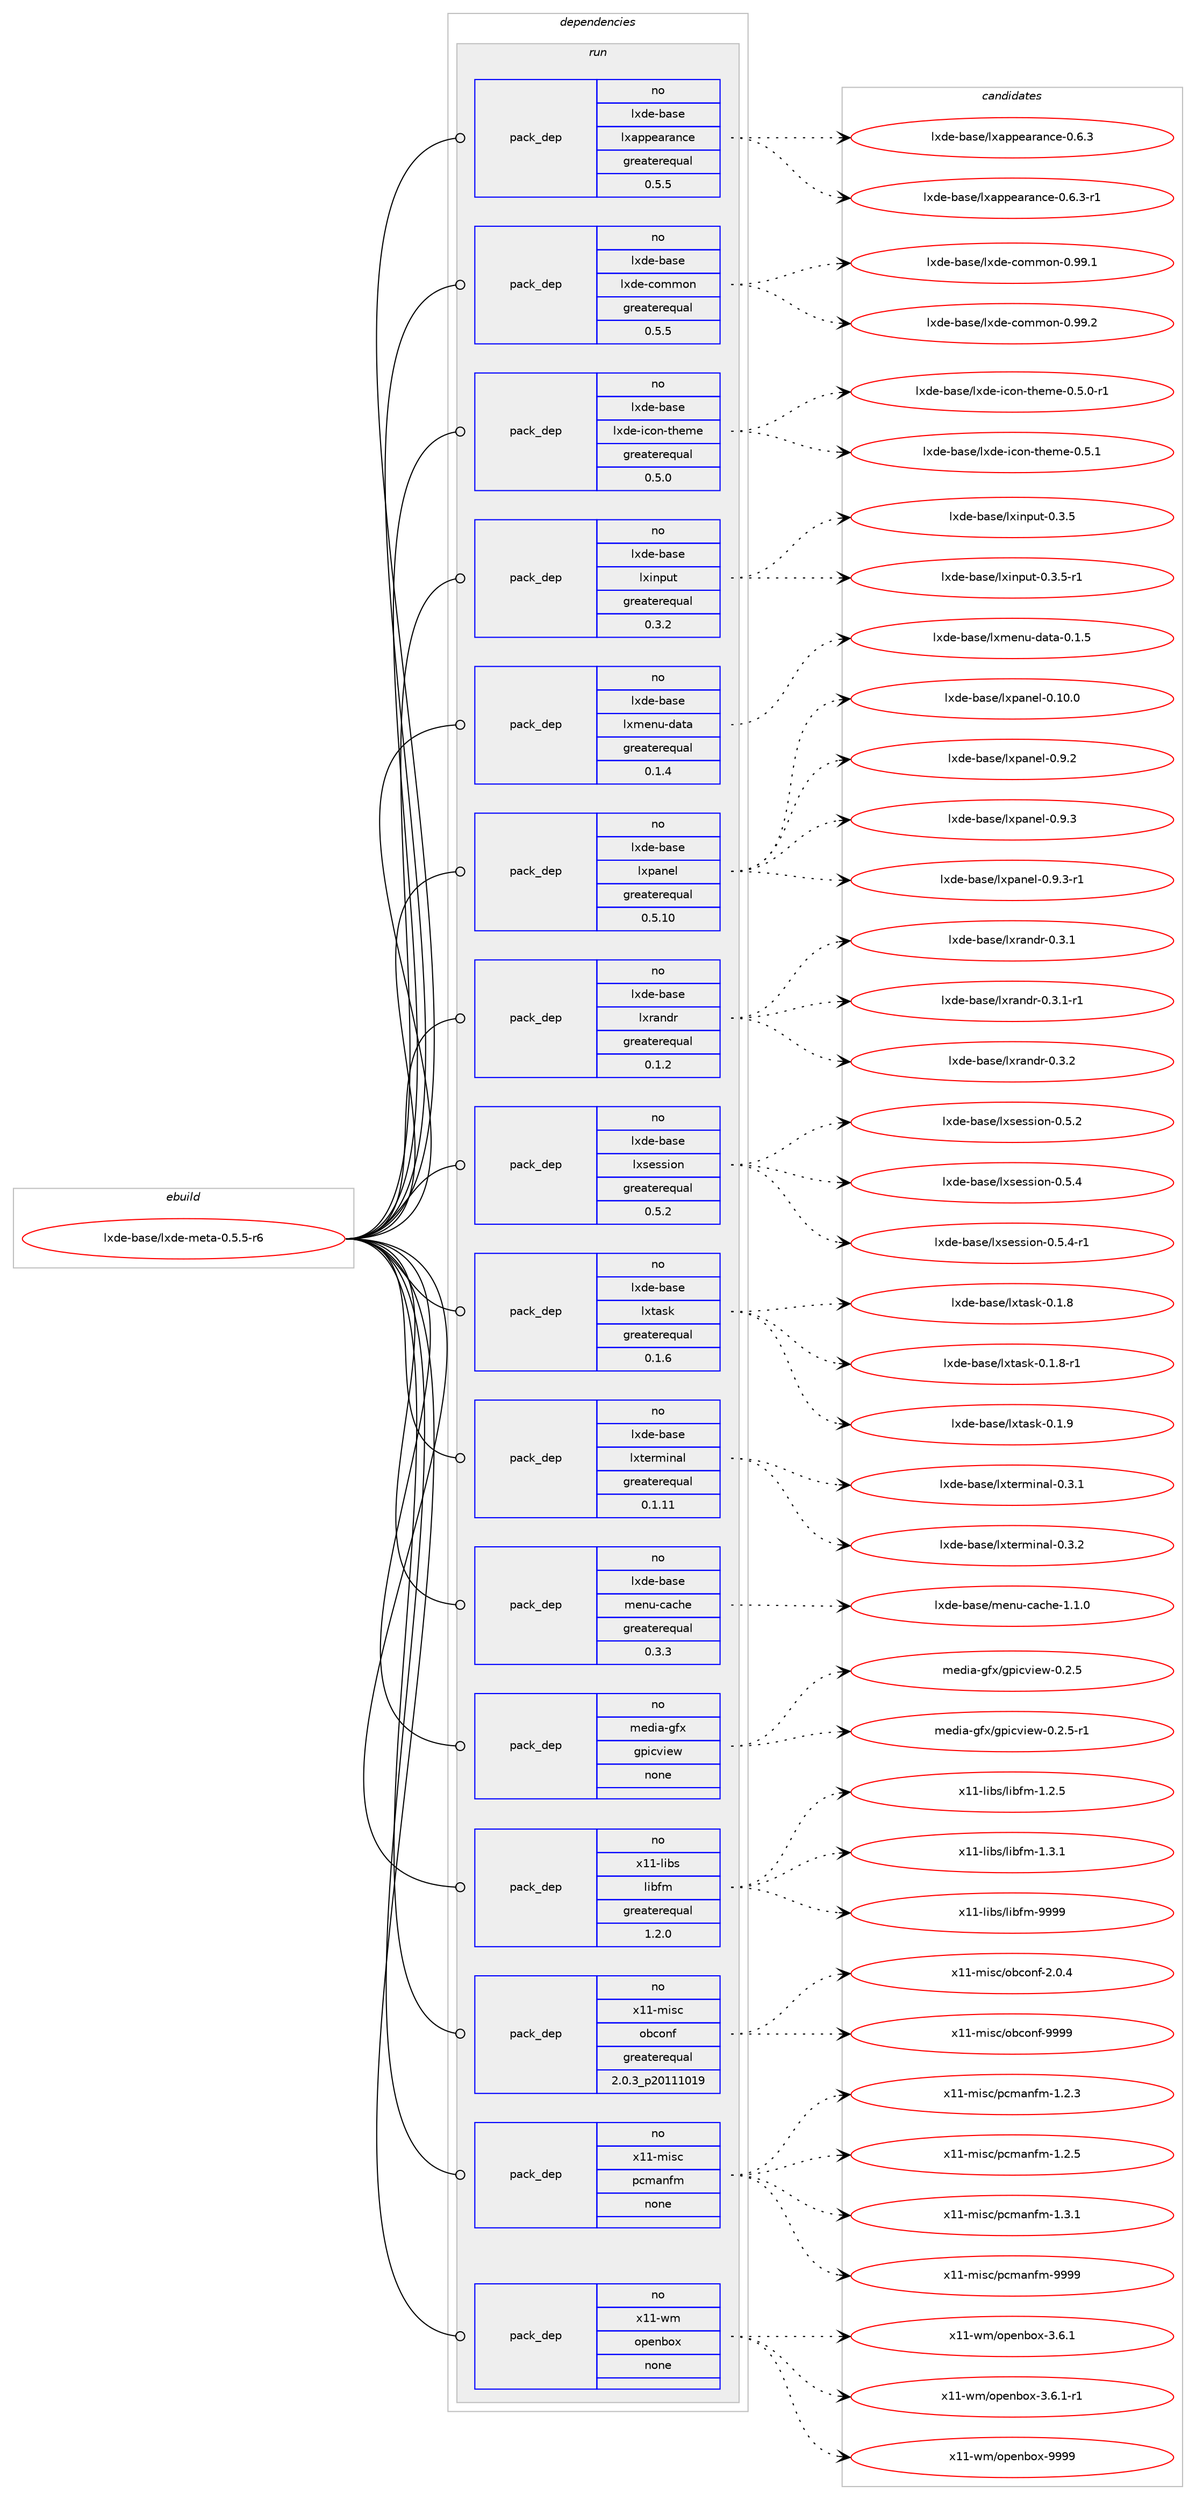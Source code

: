 digraph prolog {

# *************
# Graph options
# *************

newrank=true;
concentrate=true;
compound=true;
graph [rankdir=LR,fontname=Helvetica,fontsize=10,ranksep=1.5];#, ranksep=2.5, nodesep=0.2];
edge  [arrowhead=vee];
node  [fontname=Helvetica,fontsize=10];

# **********
# The ebuild
# **********

subgraph cluster_leftcol {
color=gray;
rank=same;
label=<<i>ebuild</i>>;
id [label="lxde-base/lxde-meta-0.5.5-r6", color=red, width=4, href="../lxde-base/lxde-meta-0.5.5-r6.svg"];
}

# ****************
# The dependencies
# ****************

subgraph cluster_midcol {
color=gray;
label=<<i>dependencies</i>>;
subgraph cluster_compile {
fillcolor="#eeeeee";
style=filled;
label=<<i>compile</i>>;
}
subgraph cluster_compileandrun {
fillcolor="#eeeeee";
style=filled;
label=<<i>compile and run</i>>;
}
subgraph cluster_run {
fillcolor="#eeeeee";
style=filled;
label=<<i>run</i>>;
subgraph pack568869 {
dependency769838 [label=<<TABLE BORDER="0" CELLBORDER="1" CELLSPACING="0" CELLPADDING="4" WIDTH="220"><TR><TD ROWSPAN="6" CELLPADDING="30">pack_dep</TD></TR><TR><TD WIDTH="110">no</TD></TR><TR><TD>lxde-base</TD></TR><TR><TD>lxappearance</TD></TR><TR><TD>greaterequal</TD></TR><TR><TD>0.5.5</TD></TR></TABLE>>, shape=none, color=blue];
}
id:e -> dependency769838:w [weight=20,style="solid",arrowhead="odot"];
subgraph pack568870 {
dependency769839 [label=<<TABLE BORDER="0" CELLBORDER="1" CELLSPACING="0" CELLPADDING="4" WIDTH="220"><TR><TD ROWSPAN="6" CELLPADDING="30">pack_dep</TD></TR><TR><TD WIDTH="110">no</TD></TR><TR><TD>lxde-base</TD></TR><TR><TD>lxde-common</TD></TR><TR><TD>greaterequal</TD></TR><TR><TD>0.5.5</TD></TR></TABLE>>, shape=none, color=blue];
}
id:e -> dependency769839:w [weight=20,style="solid",arrowhead="odot"];
subgraph pack568871 {
dependency769840 [label=<<TABLE BORDER="0" CELLBORDER="1" CELLSPACING="0" CELLPADDING="4" WIDTH="220"><TR><TD ROWSPAN="6" CELLPADDING="30">pack_dep</TD></TR><TR><TD WIDTH="110">no</TD></TR><TR><TD>lxde-base</TD></TR><TR><TD>lxde-icon-theme</TD></TR><TR><TD>greaterequal</TD></TR><TR><TD>0.5.0</TD></TR></TABLE>>, shape=none, color=blue];
}
id:e -> dependency769840:w [weight=20,style="solid",arrowhead="odot"];
subgraph pack568872 {
dependency769841 [label=<<TABLE BORDER="0" CELLBORDER="1" CELLSPACING="0" CELLPADDING="4" WIDTH="220"><TR><TD ROWSPAN="6" CELLPADDING="30">pack_dep</TD></TR><TR><TD WIDTH="110">no</TD></TR><TR><TD>lxde-base</TD></TR><TR><TD>lxinput</TD></TR><TR><TD>greaterequal</TD></TR><TR><TD>0.3.2</TD></TR></TABLE>>, shape=none, color=blue];
}
id:e -> dependency769841:w [weight=20,style="solid",arrowhead="odot"];
subgraph pack568873 {
dependency769842 [label=<<TABLE BORDER="0" CELLBORDER="1" CELLSPACING="0" CELLPADDING="4" WIDTH="220"><TR><TD ROWSPAN="6" CELLPADDING="30">pack_dep</TD></TR><TR><TD WIDTH="110">no</TD></TR><TR><TD>lxde-base</TD></TR><TR><TD>lxmenu-data</TD></TR><TR><TD>greaterequal</TD></TR><TR><TD>0.1.4</TD></TR></TABLE>>, shape=none, color=blue];
}
id:e -> dependency769842:w [weight=20,style="solid",arrowhead="odot"];
subgraph pack568874 {
dependency769843 [label=<<TABLE BORDER="0" CELLBORDER="1" CELLSPACING="0" CELLPADDING="4" WIDTH="220"><TR><TD ROWSPAN="6" CELLPADDING="30">pack_dep</TD></TR><TR><TD WIDTH="110">no</TD></TR><TR><TD>lxde-base</TD></TR><TR><TD>lxpanel</TD></TR><TR><TD>greaterequal</TD></TR><TR><TD>0.5.10</TD></TR></TABLE>>, shape=none, color=blue];
}
id:e -> dependency769843:w [weight=20,style="solid",arrowhead="odot"];
subgraph pack568875 {
dependency769844 [label=<<TABLE BORDER="0" CELLBORDER="1" CELLSPACING="0" CELLPADDING="4" WIDTH="220"><TR><TD ROWSPAN="6" CELLPADDING="30">pack_dep</TD></TR><TR><TD WIDTH="110">no</TD></TR><TR><TD>lxde-base</TD></TR><TR><TD>lxrandr</TD></TR><TR><TD>greaterequal</TD></TR><TR><TD>0.1.2</TD></TR></TABLE>>, shape=none, color=blue];
}
id:e -> dependency769844:w [weight=20,style="solid",arrowhead="odot"];
subgraph pack568876 {
dependency769845 [label=<<TABLE BORDER="0" CELLBORDER="1" CELLSPACING="0" CELLPADDING="4" WIDTH="220"><TR><TD ROWSPAN="6" CELLPADDING="30">pack_dep</TD></TR><TR><TD WIDTH="110">no</TD></TR><TR><TD>lxde-base</TD></TR><TR><TD>lxsession</TD></TR><TR><TD>greaterequal</TD></TR><TR><TD>0.5.2</TD></TR></TABLE>>, shape=none, color=blue];
}
id:e -> dependency769845:w [weight=20,style="solid",arrowhead="odot"];
subgraph pack568877 {
dependency769846 [label=<<TABLE BORDER="0" CELLBORDER="1" CELLSPACING="0" CELLPADDING="4" WIDTH="220"><TR><TD ROWSPAN="6" CELLPADDING="30">pack_dep</TD></TR><TR><TD WIDTH="110">no</TD></TR><TR><TD>lxde-base</TD></TR><TR><TD>lxtask</TD></TR><TR><TD>greaterequal</TD></TR><TR><TD>0.1.6</TD></TR></TABLE>>, shape=none, color=blue];
}
id:e -> dependency769846:w [weight=20,style="solid",arrowhead="odot"];
subgraph pack568878 {
dependency769847 [label=<<TABLE BORDER="0" CELLBORDER="1" CELLSPACING="0" CELLPADDING="4" WIDTH="220"><TR><TD ROWSPAN="6" CELLPADDING="30">pack_dep</TD></TR><TR><TD WIDTH="110">no</TD></TR><TR><TD>lxde-base</TD></TR><TR><TD>lxterminal</TD></TR><TR><TD>greaterequal</TD></TR><TR><TD>0.1.11</TD></TR></TABLE>>, shape=none, color=blue];
}
id:e -> dependency769847:w [weight=20,style="solid",arrowhead="odot"];
subgraph pack568879 {
dependency769848 [label=<<TABLE BORDER="0" CELLBORDER="1" CELLSPACING="0" CELLPADDING="4" WIDTH="220"><TR><TD ROWSPAN="6" CELLPADDING="30">pack_dep</TD></TR><TR><TD WIDTH="110">no</TD></TR><TR><TD>lxde-base</TD></TR><TR><TD>menu-cache</TD></TR><TR><TD>greaterequal</TD></TR><TR><TD>0.3.3</TD></TR></TABLE>>, shape=none, color=blue];
}
id:e -> dependency769848:w [weight=20,style="solid",arrowhead="odot"];
subgraph pack568880 {
dependency769849 [label=<<TABLE BORDER="0" CELLBORDER="1" CELLSPACING="0" CELLPADDING="4" WIDTH="220"><TR><TD ROWSPAN="6" CELLPADDING="30">pack_dep</TD></TR><TR><TD WIDTH="110">no</TD></TR><TR><TD>media-gfx</TD></TR><TR><TD>gpicview</TD></TR><TR><TD>none</TD></TR><TR><TD></TD></TR></TABLE>>, shape=none, color=blue];
}
id:e -> dependency769849:w [weight=20,style="solid",arrowhead="odot"];
subgraph pack568881 {
dependency769850 [label=<<TABLE BORDER="0" CELLBORDER="1" CELLSPACING="0" CELLPADDING="4" WIDTH="220"><TR><TD ROWSPAN="6" CELLPADDING="30">pack_dep</TD></TR><TR><TD WIDTH="110">no</TD></TR><TR><TD>x11-libs</TD></TR><TR><TD>libfm</TD></TR><TR><TD>greaterequal</TD></TR><TR><TD>1.2.0</TD></TR></TABLE>>, shape=none, color=blue];
}
id:e -> dependency769850:w [weight=20,style="solid",arrowhead="odot"];
subgraph pack568882 {
dependency769851 [label=<<TABLE BORDER="0" CELLBORDER="1" CELLSPACING="0" CELLPADDING="4" WIDTH="220"><TR><TD ROWSPAN="6" CELLPADDING="30">pack_dep</TD></TR><TR><TD WIDTH="110">no</TD></TR><TR><TD>x11-misc</TD></TR><TR><TD>obconf</TD></TR><TR><TD>greaterequal</TD></TR><TR><TD>2.0.3_p20111019</TD></TR></TABLE>>, shape=none, color=blue];
}
id:e -> dependency769851:w [weight=20,style="solid",arrowhead="odot"];
subgraph pack568883 {
dependency769852 [label=<<TABLE BORDER="0" CELLBORDER="1" CELLSPACING="0" CELLPADDING="4" WIDTH="220"><TR><TD ROWSPAN="6" CELLPADDING="30">pack_dep</TD></TR><TR><TD WIDTH="110">no</TD></TR><TR><TD>x11-misc</TD></TR><TR><TD>pcmanfm</TD></TR><TR><TD>none</TD></TR><TR><TD></TD></TR></TABLE>>, shape=none, color=blue];
}
id:e -> dependency769852:w [weight=20,style="solid",arrowhead="odot"];
subgraph pack568884 {
dependency769853 [label=<<TABLE BORDER="0" CELLBORDER="1" CELLSPACING="0" CELLPADDING="4" WIDTH="220"><TR><TD ROWSPAN="6" CELLPADDING="30">pack_dep</TD></TR><TR><TD WIDTH="110">no</TD></TR><TR><TD>x11-wm</TD></TR><TR><TD>openbox</TD></TR><TR><TD>none</TD></TR><TR><TD></TD></TR></TABLE>>, shape=none, color=blue];
}
id:e -> dependency769853:w [weight=20,style="solid",arrowhead="odot"];
}
}

# **************
# The candidates
# **************

subgraph cluster_choices {
rank=same;
color=gray;
label=<<i>candidates</i>>;

subgraph choice568869 {
color=black;
nodesep=1;
choice1081201001014598971151014710812097112112101971149711099101454846544651 [label="lxde-base/lxappearance-0.6.3", color=red, width=4,href="../lxde-base/lxappearance-0.6.3.svg"];
choice10812010010145989711510147108120971121121019711497110991014548465446514511449 [label="lxde-base/lxappearance-0.6.3-r1", color=red, width=4,href="../lxde-base/lxappearance-0.6.3-r1.svg"];
dependency769838:e -> choice1081201001014598971151014710812097112112101971149711099101454846544651:w [style=dotted,weight="100"];
dependency769838:e -> choice10812010010145989711510147108120971121121019711497110991014548465446514511449:w [style=dotted,weight="100"];
}
subgraph choice568870 {
color=black;
nodesep=1;
choice10812010010145989711510147108120100101459911110910911111045484657574649 [label="lxde-base/lxde-common-0.99.1", color=red, width=4,href="../lxde-base/lxde-common-0.99.1.svg"];
choice10812010010145989711510147108120100101459911110910911111045484657574650 [label="lxde-base/lxde-common-0.99.2", color=red, width=4,href="../lxde-base/lxde-common-0.99.2.svg"];
dependency769839:e -> choice10812010010145989711510147108120100101459911110910911111045484657574649:w [style=dotted,weight="100"];
dependency769839:e -> choice10812010010145989711510147108120100101459911110910911111045484657574650:w [style=dotted,weight="100"];
}
subgraph choice568871 {
color=black;
nodesep=1;
choice108120100101459897115101471081201001014510599111110451161041011091014548465346484511449 [label="lxde-base/lxde-icon-theme-0.5.0-r1", color=red, width=4,href="../lxde-base/lxde-icon-theme-0.5.0-r1.svg"];
choice10812010010145989711510147108120100101451059911111045116104101109101454846534649 [label="lxde-base/lxde-icon-theme-0.5.1", color=red, width=4,href="../lxde-base/lxde-icon-theme-0.5.1.svg"];
dependency769840:e -> choice108120100101459897115101471081201001014510599111110451161041011091014548465346484511449:w [style=dotted,weight="100"];
dependency769840:e -> choice10812010010145989711510147108120100101451059911111045116104101109101454846534649:w [style=dotted,weight="100"];
}
subgraph choice568872 {
color=black;
nodesep=1;
choice10812010010145989711510147108120105110112117116454846514653 [label="lxde-base/lxinput-0.3.5", color=red, width=4,href="../lxde-base/lxinput-0.3.5.svg"];
choice108120100101459897115101471081201051101121171164548465146534511449 [label="lxde-base/lxinput-0.3.5-r1", color=red, width=4,href="../lxde-base/lxinput-0.3.5-r1.svg"];
dependency769841:e -> choice10812010010145989711510147108120105110112117116454846514653:w [style=dotted,weight="100"];
dependency769841:e -> choice108120100101459897115101471081201051101121171164548465146534511449:w [style=dotted,weight="100"];
}
subgraph choice568873 {
color=black;
nodesep=1;
choice10812010010145989711510147108120109101110117451009711697454846494653 [label="lxde-base/lxmenu-data-0.1.5", color=red, width=4,href="../lxde-base/lxmenu-data-0.1.5.svg"];
dependency769842:e -> choice10812010010145989711510147108120109101110117451009711697454846494653:w [style=dotted,weight="100"];
}
subgraph choice568874 {
color=black;
nodesep=1;
choice108120100101459897115101471081201129711010110845484649484648 [label="lxde-base/lxpanel-0.10.0", color=red, width=4,href="../lxde-base/lxpanel-0.10.0.svg"];
choice1081201001014598971151014710812011297110101108454846574650 [label="lxde-base/lxpanel-0.9.2", color=red, width=4,href="../lxde-base/lxpanel-0.9.2.svg"];
choice1081201001014598971151014710812011297110101108454846574651 [label="lxde-base/lxpanel-0.9.3", color=red, width=4,href="../lxde-base/lxpanel-0.9.3.svg"];
choice10812010010145989711510147108120112971101011084548465746514511449 [label="lxde-base/lxpanel-0.9.3-r1", color=red, width=4,href="../lxde-base/lxpanel-0.9.3-r1.svg"];
dependency769843:e -> choice108120100101459897115101471081201129711010110845484649484648:w [style=dotted,weight="100"];
dependency769843:e -> choice1081201001014598971151014710812011297110101108454846574650:w [style=dotted,weight="100"];
dependency769843:e -> choice1081201001014598971151014710812011297110101108454846574651:w [style=dotted,weight="100"];
dependency769843:e -> choice10812010010145989711510147108120112971101011084548465746514511449:w [style=dotted,weight="100"];
}
subgraph choice568875 {
color=black;
nodesep=1;
choice1081201001014598971151014710812011497110100114454846514649 [label="lxde-base/lxrandr-0.3.1", color=red, width=4,href="../lxde-base/lxrandr-0.3.1.svg"];
choice10812010010145989711510147108120114971101001144548465146494511449 [label="lxde-base/lxrandr-0.3.1-r1", color=red, width=4,href="../lxde-base/lxrandr-0.3.1-r1.svg"];
choice1081201001014598971151014710812011497110100114454846514650 [label="lxde-base/lxrandr-0.3.2", color=red, width=4,href="../lxde-base/lxrandr-0.3.2.svg"];
dependency769844:e -> choice1081201001014598971151014710812011497110100114454846514649:w [style=dotted,weight="100"];
dependency769844:e -> choice10812010010145989711510147108120114971101001144548465146494511449:w [style=dotted,weight="100"];
dependency769844:e -> choice1081201001014598971151014710812011497110100114454846514650:w [style=dotted,weight="100"];
}
subgraph choice568876 {
color=black;
nodesep=1;
choice10812010010145989711510147108120115101115115105111110454846534650 [label="lxde-base/lxsession-0.5.2", color=red, width=4,href="../lxde-base/lxsession-0.5.2.svg"];
choice10812010010145989711510147108120115101115115105111110454846534652 [label="lxde-base/lxsession-0.5.4", color=red, width=4,href="../lxde-base/lxsession-0.5.4.svg"];
choice108120100101459897115101471081201151011151151051111104548465346524511449 [label="lxde-base/lxsession-0.5.4-r1", color=red, width=4,href="../lxde-base/lxsession-0.5.4-r1.svg"];
dependency769845:e -> choice10812010010145989711510147108120115101115115105111110454846534650:w [style=dotted,weight="100"];
dependency769845:e -> choice10812010010145989711510147108120115101115115105111110454846534652:w [style=dotted,weight="100"];
dependency769845:e -> choice108120100101459897115101471081201151011151151051111104548465346524511449:w [style=dotted,weight="100"];
}
subgraph choice568877 {
color=black;
nodesep=1;
choice1081201001014598971151014710812011697115107454846494656 [label="lxde-base/lxtask-0.1.8", color=red, width=4,href="../lxde-base/lxtask-0.1.8.svg"];
choice10812010010145989711510147108120116971151074548464946564511449 [label="lxde-base/lxtask-0.1.8-r1", color=red, width=4,href="../lxde-base/lxtask-0.1.8-r1.svg"];
choice1081201001014598971151014710812011697115107454846494657 [label="lxde-base/lxtask-0.1.9", color=red, width=4,href="../lxde-base/lxtask-0.1.9.svg"];
dependency769846:e -> choice1081201001014598971151014710812011697115107454846494656:w [style=dotted,weight="100"];
dependency769846:e -> choice10812010010145989711510147108120116971151074548464946564511449:w [style=dotted,weight="100"];
dependency769846:e -> choice1081201001014598971151014710812011697115107454846494657:w [style=dotted,weight="100"];
}
subgraph choice568878 {
color=black;
nodesep=1;
choice1081201001014598971151014710812011610111410910511097108454846514649 [label="lxde-base/lxterminal-0.3.1", color=red, width=4,href="../lxde-base/lxterminal-0.3.1.svg"];
choice1081201001014598971151014710812011610111410910511097108454846514650 [label="lxde-base/lxterminal-0.3.2", color=red, width=4,href="../lxde-base/lxterminal-0.3.2.svg"];
dependency769847:e -> choice1081201001014598971151014710812011610111410910511097108454846514649:w [style=dotted,weight="100"];
dependency769847:e -> choice1081201001014598971151014710812011610111410910511097108454846514650:w [style=dotted,weight="100"];
}
subgraph choice568879 {
color=black;
nodesep=1;
choice1081201001014598971151014710910111011745999799104101454946494648 [label="lxde-base/menu-cache-1.1.0", color=red, width=4,href="../lxde-base/menu-cache-1.1.0.svg"];
dependency769848:e -> choice1081201001014598971151014710910111011745999799104101454946494648:w [style=dotted,weight="100"];
}
subgraph choice568880 {
color=black;
nodesep=1;
choice10910110010597451031021204710311210599118105101119454846504653 [label="media-gfx/gpicview-0.2.5", color=red, width=4,href="../media-gfx/gpicview-0.2.5.svg"];
choice109101100105974510310212047103112105991181051011194548465046534511449 [label="media-gfx/gpicview-0.2.5-r1", color=red, width=4,href="../media-gfx/gpicview-0.2.5-r1.svg"];
dependency769849:e -> choice10910110010597451031021204710311210599118105101119454846504653:w [style=dotted,weight="100"];
dependency769849:e -> choice109101100105974510310212047103112105991181051011194548465046534511449:w [style=dotted,weight="100"];
}
subgraph choice568881 {
color=black;
nodesep=1;
choice120494945108105981154710810598102109454946504653 [label="x11-libs/libfm-1.2.5", color=red, width=4,href="../x11-libs/libfm-1.2.5.svg"];
choice120494945108105981154710810598102109454946514649 [label="x11-libs/libfm-1.3.1", color=red, width=4,href="../x11-libs/libfm-1.3.1.svg"];
choice1204949451081059811547108105981021094557575757 [label="x11-libs/libfm-9999", color=red, width=4,href="../x11-libs/libfm-9999.svg"];
dependency769850:e -> choice120494945108105981154710810598102109454946504653:w [style=dotted,weight="100"];
dependency769850:e -> choice120494945108105981154710810598102109454946514649:w [style=dotted,weight="100"];
dependency769850:e -> choice1204949451081059811547108105981021094557575757:w [style=dotted,weight="100"];
}
subgraph choice568882 {
color=black;
nodesep=1;
choice12049494510910511599471119899111110102455046484652 [label="x11-misc/obconf-2.0.4", color=red, width=4,href="../x11-misc/obconf-2.0.4.svg"];
choice120494945109105115994711198991111101024557575757 [label="x11-misc/obconf-9999", color=red, width=4,href="../x11-misc/obconf-9999.svg"];
dependency769851:e -> choice12049494510910511599471119899111110102455046484652:w [style=dotted,weight="100"];
dependency769851:e -> choice120494945109105115994711198991111101024557575757:w [style=dotted,weight="100"];
}
subgraph choice568883 {
color=black;
nodesep=1;
choice12049494510910511599471129910997110102109454946504651 [label="x11-misc/pcmanfm-1.2.3", color=red, width=4,href="../x11-misc/pcmanfm-1.2.3.svg"];
choice12049494510910511599471129910997110102109454946504653 [label="x11-misc/pcmanfm-1.2.5", color=red, width=4,href="../x11-misc/pcmanfm-1.2.5.svg"];
choice12049494510910511599471129910997110102109454946514649 [label="x11-misc/pcmanfm-1.3.1", color=red, width=4,href="../x11-misc/pcmanfm-1.3.1.svg"];
choice120494945109105115994711299109971101021094557575757 [label="x11-misc/pcmanfm-9999", color=red, width=4,href="../x11-misc/pcmanfm-9999.svg"];
dependency769852:e -> choice12049494510910511599471129910997110102109454946504651:w [style=dotted,weight="100"];
dependency769852:e -> choice12049494510910511599471129910997110102109454946504653:w [style=dotted,weight="100"];
dependency769852:e -> choice12049494510910511599471129910997110102109454946514649:w [style=dotted,weight="100"];
dependency769852:e -> choice120494945109105115994711299109971101021094557575757:w [style=dotted,weight="100"];
}
subgraph choice568884 {
color=black;
nodesep=1;
choice1204949451191094711111210111098111120455146544649 [label="x11-wm/openbox-3.6.1", color=red, width=4,href="../x11-wm/openbox-3.6.1.svg"];
choice12049494511910947111112101110981111204551465446494511449 [label="x11-wm/openbox-3.6.1-r1", color=red, width=4,href="../x11-wm/openbox-3.6.1-r1.svg"];
choice12049494511910947111112101110981111204557575757 [label="x11-wm/openbox-9999", color=red, width=4,href="../x11-wm/openbox-9999.svg"];
dependency769853:e -> choice1204949451191094711111210111098111120455146544649:w [style=dotted,weight="100"];
dependency769853:e -> choice12049494511910947111112101110981111204551465446494511449:w [style=dotted,weight="100"];
dependency769853:e -> choice12049494511910947111112101110981111204557575757:w [style=dotted,weight="100"];
}
}

}
